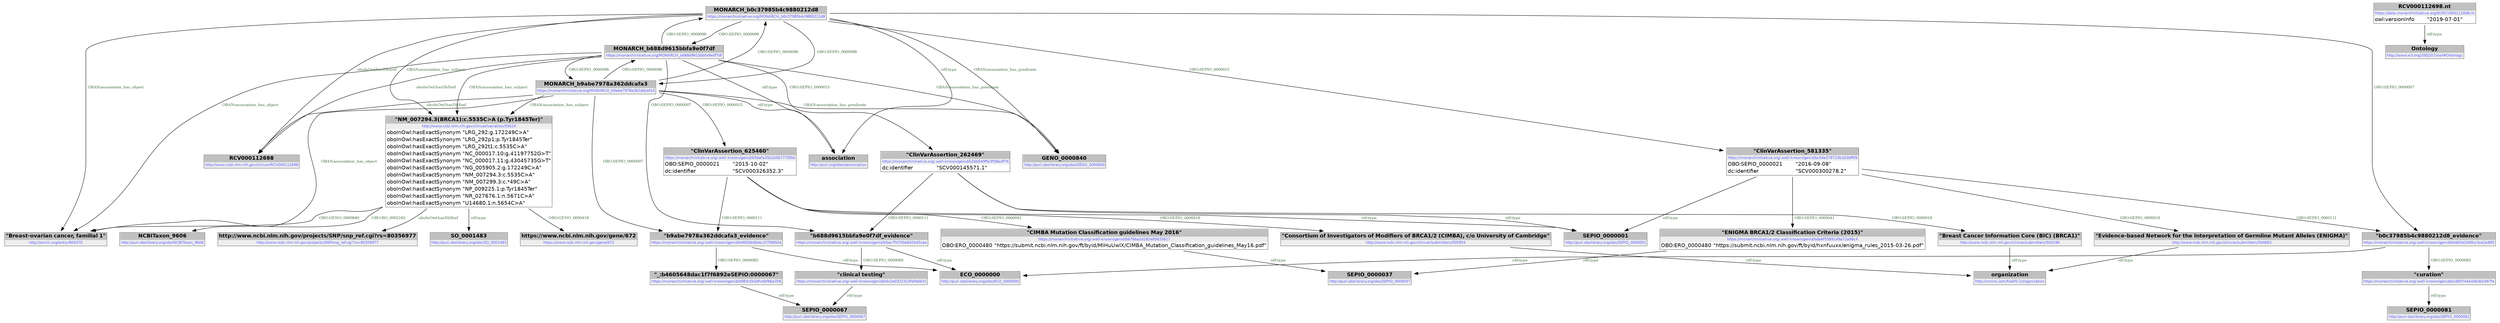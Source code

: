 digraph { 
 node [ fontname="DejaVu Sans" ] ; 
	node0 -> node1 [ color=BLACK, label=< <font point-size='10' color='#336633'>OBO:SEPIO_0000111</font> > ] ;
	node4 -> node5 [ color=BLACK, label=< <font point-size='10' color='#336633'>oboInOwl:hasDbXref</font> > ] ;
	node0 -> node7 [ color=BLACK, label=< <font point-size='10' color='#336633'>OBO:SEPIO_0000041</font> > ] ;
	node1 -> node6 [ color=BLACK, label=< <font point-size='10' color='#336633'>OBO:SEPIO_0000085</font> > ] ;
	node8 -> node9 [ color=BLACK, label=< <font point-size='10' color='#336633'>rdf:type</font> > ] ;
	node10 -> node11 [ color=BLACK, label=< <font point-size='10' color='#336633'>OBO:SEPIO_0000007</font> > ] ;
	node10 -> node5 [ color=BLACK, label=< <font point-size='10' color='#336633'>oboInOwl:hasDbXref</font> > ] ;
	node4 -> node13 [ color=BLACK, label=< <font point-size='10' color='#336633'>OBAN:association_has_predicate</font> > ] ;
	node15 -> node9 [ color=BLACK, label=< <font point-size='10' color='#336633'>rdf:type</font> > ] ;
	node10 -> node13 [ color=BLACK, label=< <font point-size='10' color='#336633'>OBAN:association_has_predicate</font> > ] ;
	node17 -> node5 [ color=BLACK, label=< <font point-size='10' color='#336633'>oboInOwl:hasDbXref</font> > ] ;
	node14 -> node18 [ color=BLACK, label=< <font point-size='10' color='#336633'>OBO:RO_0002162</font> > ] ;
	node4 -> node10 [ color=BLACK, label=< <font point-size='10' color='#336633'>OBO:SEPIO_0000098</font> > ] ;
	node12 -> node19 [ color=BLACK, label=< <font point-size='10' color='#336633'>rdf:type</font> > ] ;
	node10 -> node20 [ color=BLACK, label=< <font point-size='10' color='#336633'>OBO:SEPIO_0000015</font> > ] ;
	node4 -> node3 [ color=BLACK, label=< <font point-size='10' color='#336633'>OBO:SEPIO_0000007</font> > ] ;
	node6 -> node21 [ color=BLACK, label=< <font point-size='10' color='#336633'>rdf:type</font> > ] ;
	node20 -> node11 [ color=BLACK, label=< <font point-size='10' color='#336633'>OBO:SEPIO_0000111</font> > ] ;
	node17 -> node1 [ color=BLACK, label=< <font point-size='10' color='#336633'>OBO:SEPIO_0000007</font> > ] ;
	node14 -> node22 [ color=BLACK, label=< <font point-size='10' color='#336633'>OBO:GENO_0000840</font> > ] ;
	node0 -> node23 [ color=BLACK, label=< <font point-size='10' color='#336633'>rdf:type</font> > ] ;
	node11 -> node24 [ color=BLACK, label=< <font point-size='10' color='#336633'>OBO:SEPIO_0000085</font> > ] ;
	node0 -> node16 [ color=BLACK, label=< <font point-size='10' color='#336633'>OBO:SEPIO_0000018</font> > ] ;
	node1 -> node26 [ color=BLACK, label=< <font point-size='10' color='#336633'>rdf:type</font> > ] ;
	node24 -> node27 [ color=BLACK, label=< <font point-size='10' color='#336633'>rdf:type</font> > ] ;
	node10 -> node17 [ color=BLACK, label=< <font point-size='10' color='#336633'>OBO:SEPIO_0000098</font> > ] ;
	node17 -> node4 [ color=BLACK, label=< <font point-size='10' color='#336633'>OBO:SEPIO_0000098</font> > ] ;
	node17 -> node10 [ color=BLACK, label=< <font point-size='10' color='#336633'>OBO:SEPIO_0000098</font> > ] ;
	node20 -> node12 [ color=BLACK, label=< <font point-size='10' color='#336633'>OBO:SEPIO_0000041</font> > ] ;
	node4 -> node2 [ color=BLACK, label=< <font point-size='10' color='#336633'>OBO:SEPIO_0000015</font> > ] ;
	node3 -> node25 [ color=BLACK, label=< <font point-size='10' color='#336633'>OBO:SEPIO_0000085</font> > ] ;
	node28 -> node29 [ color=BLACK, label=< <font point-size='10' color='#336633'>rdf:type</font> > ] ;
	node25 -> node21 [ color=BLACK, label=< <font point-size='10' color='#336633'>rdf:type</font> > ] ;
	node10 -> node4 [ color=BLACK, label=< <font point-size='10' color='#336633'>OBO:SEPIO_0000098</font> > ] ;
	node14 -> node30 [ color=BLACK, label=< <font point-size='10' color='#336633'>oboInOwl:hasDbXref</font> > ] ;
	node14 -> node31 [ color=BLACK, label=< <font point-size='10' color='#336633'>rdf:type</font> > ] ;
	node17 -> node13 [ color=BLACK, label=< <font point-size='10' color='#336633'>OBAN:association_has_predicate</font> > ] ;
	node16 -> node9 [ color=BLACK, label=< <font point-size='10' color='#336633'>rdf:type</font> > ] ;
	node4 -> node17 [ color=BLACK, label=< <font point-size='10' color='#336633'>OBO:SEPIO_0000098</font> > ] ;
	node11 -> node26 [ color=BLACK, label=< <font point-size='10' color='#336633'>rdf:type</font> > ] ;
	node4 -> node22 [ color=BLACK, label=< <font point-size='10' color='#336633'>OBAN:association_has_object</font> > ] ;
	node17 -> node22 [ color=BLACK, label=< <font point-size='10' color='#336633'>OBAN:association_has_object</font> > ] ;
	node10 -> node14 [ color=BLACK, label=< <font point-size='10' color='#336633'>OBAN:association_has_subject</font> > ] ;
	node17 -> node32 [ color=BLACK, label=< <font point-size='10' color='#336633'>rdf:type</font> > ] ;
	node4 -> node14 [ color=BLACK, label=< <font point-size='10' color='#336633'>OBAN:association_has_subject</font> > ] ;
	node2 -> node3 [ color=BLACK, label=< <font point-size='10' color='#336633'>OBO:SEPIO_0000111</font> > ] ;
	node17 -> node14 [ color=BLACK, label=< <font point-size='10' color='#336633'>OBAN:association_has_subject</font> > ] ;
	node14 -> node33 [ color=BLACK, label=< <font point-size='10' color='#336633'>OBO:GENO_0000418</font> > ] ;
	node4 -> node32 [ color=BLACK, label=< <font point-size='10' color='#336633'>rdf:type</font> > ] ;
	node20 -> node8 [ color=BLACK, label=< <font point-size='10' color='#336633'>OBO:SEPIO_0000018</font> > ] ;
	node20 -> node23 [ color=BLACK, label=< <font point-size='10' color='#336633'>rdf:type</font> > ] ;
	node10 -> node22 [ color=BLACK, label=< <font point-size='10' color='#336633'>OBAN:association_has_object</font> > ] ;
	node2 -> node23 [ color=BLACK, label=< <font point-size='10' color='#336633'>rdf:type</font> > ] ;
	node7 -> node19 [ color=BLACK, label=< <font point-size='10' color='#336633'>rdf:type</font> > ] ;
	node10 -> node32 [ color=BLACK, label=< <font point-size='10' color='#336633'>rdf:type</font> > ] ;
	node17 -> node0 [ color=BLACK, label=< <font point-size='10' color='#336633'>OBO:SEPIO_0000015</font> > ] ;
	node2 -> node15 [ color=BLACK, label=< <font point-size='10' color='#336633'>OBO:SEPIO_0000018</font> > ] ;
	node3 -> node26 [ color=BLACK, label=< <font point-size='10' color='#336633'>rdf:type</font> > ] ;
# https://monarchinitiative.org/.well-known/genid/b56afa35b1b567770fbb node0
node0 [ shape=none, color=black label=< <table color='#666666' cellborder='0' cellspacing='0' border='1'><tr><td colspan='2' bgcolor='grey'><B>&quot;ClinVarAssertion_625460&quot;</B></td></tr><tr><td href='https://monarchinitiative.org/.well-known/genid/b56afa35b1b567770fbb' bgcolor='#eeeeee' colspan='2'><font point-size='10' color='#6666ff'>https://monarchinitiative.org/.well-known/genid/b56afa35b1b567770fbb</font></td></tr><tr><td align='left'>OBO:SEPIO_0000021</td><td align='left'>&quot;2015-10-02&quot;</td></tr><tr><td align='left'>dc:identifier</td><td align='left'>&quot;SCV000326352.3&quot;</td></tr></table> > ] 
# https://monarchinitiative.org/.well-known/genid/b4605648dac1f7f6892e node1
node1 [ shape=none, color=black label=< <table color='#666666' cellborder='0' cellspacing='0' border='1'><tr><td colspan='2' bgcolor='grey'><B>&quot;b9abe7978a362ddcafa3_evidence&quot;</B></td></tr><tr><td href='https://monarchinitiative.org/.well-known/genid/b4605648dac1f7f6892e' bgcolor='#eeeeee' colspan='2'><font point-size='10' color='#6666ff'>https://monarchinitiative.org/.well-known/genid/b4605648dac1f7f6892e</font></td></tr></table> > ] 
# https://monarchinitiative.org/.well-known/genid/b26b049ffa3f09ecff76 node2
node2 [ shape=none, color=black label=< <table color='#666666' cellborder='0' cellspacing='0' border='1'><tr><td colspan='2' bgcolor='grey'><B>&quot;ClinVarAssertion_262469&quot;</B></td></tr><tr><td href='https://monarchinitiative.org/.well-known/genid/b26b049ffa3f09ecff76' bgcolor='#eeeeee' colspan='2'><font point-size='10' color='#6666ff'>https://monarchinitiative.org/.well-known/genid/b26b049ffa3f09ecff76</font></td></tr><tr><td align='left'>dc:identifier</td><td align='left'>&quot;SCV000145571.1&quot;</td></tr></table> > ] 
# https://monarchinitiative.org/.well-known/genid/b5ac7f4700a842b45cea node3
node3 [ shape=none, color=black label=< <table color='#666666' cellborder='0' cellspacing='0' border='1'><tr><td colspan='2' bgcolor='grey'><B>&quot;b688d9615bbfa9e0f7df_evidence&quot;</B></td></tr><tr><td href='https://monarchinitiative.org/.well-known/genid/b5ac7f4700a842b45cea' bgcolor='#eeeeee' colspan='2'><font point-size='10' color='#6666ff'>https://monarchinitiative.org/.well-known/genid/b5ac7f4700a842b45cea</font></td></tr></table> > ] 
# https://monarchinitiative.org/MONARCH_b688d9615bbfa9e0f7df node4
node4 [ shape=none, color=black label=< <table color='#666666' cellborder='0' cellspacing='0' border='1'><tr><td colspan='2' bgcolor='grey'><B>MONARCH_b688d9615bbfa9e0f7df</B></td></tr><tr><td href='https://monarchinitiative.org/MONARCH_b688d9615bbfa9e0f7df' bgcolor='#eeeeee' colspan='2'><font point-size='10' color='#6666ff'>https://monarchinitiative.org/MONARCH_b688d9615bbfa9e0f7df</font></td></tr></table> > ] 
# http://www.ncbi.nlm.nih.gov/clinvar/RCV000112698 node5
node5 [ shape=none, color=black label=< <table color='#666666' cellborder='0' cellspacing='0' border='1'><tr><td colspan='2' bgcolor='grey'><B>RCV000112698</B></td></tr><tr><td href='http://www.ncbi.nlm.nih.gov/clinvar/RCV000112698' bgcolor='#eeeeee' colspan='2'><font point-size='10' color='#6666ff'>http://www.ncbi.nlm.nih.gov/clinvar/RCV000112698</font></td></tr></table> > ] 
# https://monarchinitiative.org/.well-known/genid/b983c5b3dfc4bf86a358 node6
node6 [ shape=none, color=black label=< <table color='#666666' cellborder='0' cellspacing='0' border='1'><tr><td colspan='2' bgcolor='grey'><B>&quot;_:b4605648dac1f7f6892eSEPIO:0000067&quot;</B></td></tr><tr><td href='https://monarchinitiative.org/.well-known/genid/b983c5b3dfc4bf86a358' bgcolor='#eeeeee' colspan='2'><font point-size='10' color='#6666ff'>https://monarchinitiative.org/.well-known/genid/b983c5b3dfc4bf86a358</font></td></tr></table> > ] 
# https://monarchinitiative.org/.well-known/genid/b6766a2d182e85633617 node7
node7 [ shape=none, color=black label=< <table color='#666666' cellborder='0' cellspacing='0' border='1'><tr><td colspan='2' bgcolor='grey'><B>&quot;CIMBA Mutation Classification guidelines May 2016&quot;</B></td></tr><tr><td href='https://monarchinitiative.org/.well-known/genid/b6766a2d182e85633617' bgcolor='#eeeeee' colspan='2'><font point-size='10' color='#6666ff'>https://monarchinitiative.org/.well-known/genid/b6766a2d182e85633617</font></td></tr><tr><td align='left'>OBO:ERO_0000480</td><td align='left'>&quot;https://submit.ncbi.nlm.nih.gov/ft/byid/MIHuUwlX/CIMBA_Mutation_Classification_guidelines_May16.pdf&quot;</td></tr></table> > ] 
# http://www.ncbi.nlm.nih.gov/clinvar/submitters/504863 node8
node8 [ shape=none, color=black label=< <table color='#666666' cellborder='0' cellspacing='0' border='1'><tr><td colspan='2' bgcolor='grey'><B>&quot;Evidence-based Network for the Interpretation of Germline Mutant Alleles (ENIGMA)&quot;</B></td></tr><tr><td href='http://www.ncbi.nlm.nih.gov/clinvar/submitters/504863' bgcolor='#eeeeee' colspan='2'><font point-size='10' color='#6666ff'>http://www.ncbi.nlm.nih.gov/clinvar/submitters/504863</font></td></tr></table> > ] 
# http://xmlns.com/foaf/0.1/organization node9
node9 [ shape=none, color=black label=< <table color='#666666' cellborder='0' cellspacing='0' border='1'><tr><td colspan='2' bgcolor='grey'><B>organization</B></td></tr><tr><td href='http://xmlns.com/foaf/0.1/organization' bgcolor='#eeeeee' colspan='2'><font point-size='10' color='#6666ff'>http://xmlns.com/foaf/0.1/organization</font></td></tr></table> > ] 
# https://monarchinitiative.org/MONARCH_b0c37985b4c9880212d8 node10
node10 [ shape=none, color=black label=< <table color='#666666' cellborder='0' cellspacing='0' border='1'><tr><td colspan='2' bgcolor='grey'><B>MONARCH_b0c37985b4c9880212d8</B></td></tr><tr><td href='https://monarchinitiative.org/MONARCH_b0c37985b4c9880212d8' bgcolor='#eeeeee' colspan='2'><font point-size='10' color='#6666ff'>https://monarchinitiative.org/MONARCH_b0c37985b4c9880212d8</font></td></tr></table> > ] 
# https://monarchinitiative.org/.well-known/genid/b0d65d10d0cc3ce2e885 node11
node11 [ shape=none, color=black label=< <table color='#666666' cellborder='0' cellspacing='0' border='1'><tr><td colspan='2' bgcolor='grey'><B>&quot;b0c37985b4c9880212d8_evidence&quot;</B></td></tr><tr><td href='https://monarchinitiative.org/.well-known/genid/b0d65d10d0cc3ce2e885' bgcolor='#eeeeee' colspan='2'><font point-size='10' color='#6666ff'>https://monarchinitiative.org/.well-known/genid/b0d65d10d0cc3ce2e885</font></td></tr></table> > ] 
# https://monarchinitiative.org/.well-known/genid/bda6f5589149a72a98c4 node12
node12 [ shape=none, color=black label=< <table color='#666666' cellborder='0' cellspacing='0' border='1'><tr><td colspan='2' bgcolor='grey'><B>&quot;ENIGMA BRCA1/2 Classification Criteria (2015)&quot;</B></td></tr><tr><td href='https://monarchinitiative.org/.well-known/genid/bda6f5589149a72a98c4' bgcolor='#eeeeee' colspan='2'><font point-size='10' color='#6666ff'>https://monarchinitiative.org/.well-known/genid/bda6f5589149a72a98c4</font></td></tr><tr><td align='left'>OBO:ERO_0000480</td><td align='left'>&quot;https://submit.ncbi.nlm.nih.gov/ft/byid/hxnfuuxx/enigma_rules_2015-03-26.pdf&quot;</td></tr></table> > ] 
# http://purl.obolibrary.org/obo/GENO_0000840 node13
node13 [ shape=none, color=black label=< <table color='#666666' cellborder='0' cellspacing='0' border='1'><tr><td colspan='2' bgcolor='grey'><B>GENO_0000840</B></td></tr><tr><td href='http://purl.obolibrary.org/obo/GENO_0000840' bgcolor='#eeeeee' colspan='2'><font point-size='10' color='#6666ff'>http://purl.obolibrary.org/obo/GENO_0000840</font></td></tr></table> > ] 
# http://www.ncbi.nlm.nih.gov/clinvar/variation/55619 node14
node14 [ shape=none, color=black label=< <table color='#666666' cellborder='0' cellspacing='0' border='1'><tr><td colspan='2' bgcolor='grey'><B>&quot;NM_007294.3(BRCA1):c.5535C&gt;A (p.Tyr1845Ter)&quot;</B></td></tr><tr><td href='http://www.ncbi.nlm.nih.gov/clinvar/variation/55619' bgcolor='#eeeeee' colspan='2'><font point-size='10' color='#6666ff'>http://www.ncbi.nlm.nih.gov/clinvar/variation/55619</font></td></tr><tr><td align='left'>oboInOwl:hasExactSynonym</td><td align='left'>&quot;LRG_292:g.172249C&gt;A&quot;</td></tr><tr><td align='left'>oboInOwl:hasExactSynonym</td><td align='left'>&quot;LRG_292p1:p.Tyr1845Ter&quot;</td></tr><tr><td align='left'>oboInOwl:hasExactSynonym</td><td align='left'>&quot;LRG_292t1:c.5535C&gt;A&quot;</td></tr><tr><td align='left'>oboInOwl:hasExactSynonym</td><td align='left'>&quot;NC_000017.10:g.41197752G&gt;T&quot;</td></tr><tr><td align='left'>oboInOwl:hasExactSynonym</td><td align='left'>&quot;NC_000017.11:g.43045735G&gt;T&quot;</td></tr><tr><td align='left'>oboInOwl:hasExactSynonym</td><td align='left'>&quot;NG_005905.2:g.172249C&gt;A&quot;</td></tr><tr><td align='left'>oboInOwl:hasExactSynonym</td><td align='left'>&quot;NM_007294.3:c.5535C&gt;A&quot;</td></tr><tr><td align='left'>oboInOwl:hasExactSynonym</td><td align='left'>&quot;NM_007299.3:c.*49C&gt;A&quot;</td></tr><tr><td align='left'>oboInOwl:hasExactSynonym</td><td align='left'>&quot;NP_009225.1:p.Tyr1845Ter&quot;</td></tr><tr><td align='left'>oboInOwl:hasExactSynonym</td><td align='left'>&quot;NR_027676.1:n.5671C&gt;A&quot;</td></tr><tr><td align='left'>oboInOwl:hasExactSynonym</td><td align='left'>&quot;U14680.1:n.5654C&gt;A&quot;</td></tr></table> > ] 
# http://www.ncbi.nlm.nih.gov/clinvar/submitters/504196 node15
node15 [ shape=none, color=black label=< <table color='#666666' cellborder='0' cellspacing='0' border='1'><tr><td colspan='2' bgcolor='grey'><B>&quot;Breast Cancer Information Core (BIC) (BRCA1)&quot;</B></td></tr><tr><td href='http://www.ncbi.nlm.nih.gov/clinvar/submitters/504196' bgcolor='#eeeeee' colspan='2'><font point-size='10' color='#6666ff'>http://www.ncbi.nlm.nih.gov/clinvar/submitters/504196</font></td></tr></table> > ] 
# http://www.ncbi.nlm.nih.gov/clinvar/submitters/505954 node16
node16 [ shape=none, color=black label=< <table color='#666666' cellborder='0' cellspacing='0' border='1'><tr><td colspan='2' bgcolor='grey'><B>&quot;Consortium of Investigators of Modifiers of BRCA1/2 (CIMBA), c/o University of Cambridge&quot;</B></td></tr><tr><td href='http://www.ncbi.nlm.nih.gov/clinvar/submitters/505954' bgcolor='#eeeeee' colspan='2'><font point-size='10' color='#6666ff'>http://www.ncbi.nlm.nih.gov/clinvar/submitters/505954</font></td></tr></table> > ] 
# https://monarchinitiative.org/MONARCH_b9abe7978a362ddcafa3 node17
node17 [ shape=none, color=black label=< <table color='#666666' cellborder='0' cellspacing='0' border='1'><tr><td colspan='2' bgcolor='grey'><B>MONARCH_b9abe7978a362ddcafa3</B></td></tr><tr><td href='https://monarchinitiative.org/MONARCH_b9abe7978a362ddcafa3' bgcolor='#eeeeee' colspan='2'><font point-size='10' color='#6666ff'>https://monarchinitiative.org/MONARCH_b9abe7978a362ddcafa3</font></td></tr></table> > ] 
# http://purl.obolibrary.org/obo/NCBITaxon_9606 node18
node18 [ shape=none, color=black label=< <table color='#666666' cellborder='0' cellspacing='0' border='1'><tr><td colspan='2' bgcolor='grey'><B>NCBITaxon_9606</B></td></tr><tr><td href='http://purl.obolibrary.org/obo/NCBITaxon_9606' bgcolor='#eeeeee' colspan='2'><font point-size='10' color='#6666ff'>http://purl.obolibrary.org/obo/NCBITaxon_9606</font></td></tr></table> > ] 
# http://purl.obolibrary.org/obo/SEPIO_0000037 node19
node19 [ shape=none, color=black label=< <table color='#666666' cellborder='0' cellspacing='0' border='1'><tr><td colspan='2' bgcolor='grey'><B>SEPIO_0000037</B></td></tr><tr><td href='http://purl.obolibrary.org/obo/SEPIO_0000037' bgcolor='#eeeeee' colspan='2'><font point-size='10' color='#6666ff'>http://purl.obolibrary.org/obo/SEPIO_0000037</font></td></tr></table> > ] 
# https://monarchinitiative.org/.well-known/genid/bc54e378723b163bff09 node20
node20 [ shape=none, color=black label=< <table color='#666666' cellborder='0' cellspacing='0' border='1'><tr><td colspan='2' bgcolor='grey'><B>&quot;ClinVarAssertion_581335&quot;</B></td></tr><tr><td href='https://monarchinitiative.org/.well-known/genid/bc54e378723b163bff09' bgcolor='#eeeeee' colspan='2'><font point-size='10' color='#6666ff'>https://monarchinitiative.org/.well-known/genid/bc54e378723b163bff09</font></td></tr><tr><td align='left'>OBO:SEPIO_0000021</td><td align='left'>&quot;2016-09-08&quot;</td></tr><tr><td align='left'>dc:identifier</td><td align='left'>&quot;SCV000300278.2&quot;</td></tr></table> > ] 
# http://purl.obolibrary.org/obo/SEPIO_0000067 node21
node21 [ shape=none, color=black label=< <table color='#666666' cellborder='0' cellspacing='0' border='1'><tr><td colspan='2' bgcolor='grey'><B>SEPIO_0000067</B></td></tr><tr><td href='http://purl.obolibrary.org/obo/SEPIO_0000067' bgcolor='#eeeeee' colspan='2'><font point-size='10' color='#6666ff'>http://purl.obolibrary.org/obo/SEPIO_0000067</font></td></tr></table> > ] 
# http://omim.org/entry/604370 node22
node22 [ shape=none, color=black label=< <table color='#666666' cellborder='0' cellspacing='0' border='1'><tr><td colspan='2' bgcolor='grey'><B>&quot;Breast-ovarian cancer, familial 1&quot;</B></td></tr><tr><td href='http://omim.org/entry/604370' bgcolor='#eeeeee' colspan='2'><font point-size='10' color='#6666ff'>http://omim.org/entry/604370</font></td></tr></table> > ] 
# http://purl.obolibrary.org/obo/SEPIO_0000001 node23
node23 [ shape=none, color=black label=< <table color='#666666' cellborder='0' cellspacing='0' border='1'><tr><td colspan='2' bgcolor='grey'><B>SEPIO_0000001</B></td></tr><tr><td href='http://purl.obolibrary.org/obo/SEPIO_0000001' bgcolor='#eeeeee' colspan='2'><font point-size='10' color='#6666ff'>http://purl.obolibrary.org/obo/SEPIO_0000001</font></td></tr></table> > ] 
# https://monarchinitiative.org/.well-known/genid/b1d69744e34b3b2497fe node24
node24 [ shape=none, color=black label=< <table color='#666666' cellborder='0' cellspacing='0' border='1'><tr><td colspan='2' bgcolor='grey'><B>&quot;curation&quot;</B></td></tr><tr><td href='https://monarchinitiative.org/.well-known/genid/b1d69744e34b3b2497fe' bgcolor='#eeeeee' colspan='2'><font point-size='10' color='#6666ff'>https://monarchinitiative.org/.well-known/genid/b1d69744e34b3b2497fe</font></td></tr></table> > ] 
# https://monarchinitiative.org/.well-known/genid/b4c2e0322314fefb6631 node25
node25 [ shape=none, color=black label=< <table color='#666666' cellborder='0' cellspacing='0' border='1'><tr><td colspan='2' bgcolor='grey'><B>&quot;clinical testing&quot;</B></td></tr><tr><td href='https://monarchinitiative.org/.well-known/genid/b4c2e0322314fefb6631' bgcolor='#eeeeee' colspan='2'><font point-size='10' color='#6666ff'>https://monarchinitiative.org/.well-known/genid/b4c2e0322314fefb6631</font></td></tr></table> > ] 
# http://purl.obolibrary.org/obo/ECO_0000000 node26
node26 [ shape=none, color=black label=< <table color='#666666' cellborder='0' cellspacing='0' border='1'><tr><td colspan='2' bgcolor='grey'><B>ECO_0000000</B></td></tr><tr><td href='http://purl.obolibrary.org/obo/ECO_0000000' bgcolor='#eeeeee' colspan='2'><font point-size='10' color='#6666ff'>http://purl.obolibrary.org/obo/ECO_0000000</font></td></tr></table> > ] 
# http://purl.obolibrary.org/obo/SEPIO_0000081 node27
node27 [ shape=none, color=black label=< <table color='#666666' cellborder='0' cellspacing='0' border='1'><tr><td colspan='2' bgcolor='grey'><B>SEPIO_0000081</B></td></tr><tr><td href='http://purl.obolibrary.org/obo/SEPIO_0000081' bgcolor='#eeeeee' colspan='2'><font point-size='10' color='#6666ff'>http://purl.obolibrary.org/obo/SEPIO_0000081</font></td></tr></table> > ] 
# https://data.monarchinitiative.org/ttl/RCV000112698.nt node28
node28 [ shape=none, color=black label=< <table color='#666666' cellborder='0' cellspacing='0' border='1'><tr><td colspan='2' bgcolor='grey'><B>RCV000112698.nt</B></td></tr><tr><td href='https://data.monarchinitiative.org/ttl/RCV000112698.nt' bgcolor='#eeeeee' colspan='2'><font point-size='10' color='#6666ff'>https://data.monarchinitiative.org/ttl/RCV000112698.nt</font></td></tr><tr><td align='left'>owl:versionInfo</td><td align='left'>&quot;2019-07-01&quot;</td></tr></table> > ] 
# http://www.w3.org/2002/07/owl#Ontology node29
node29 [ shape=none, color=black label=< <table color='#666666' cellborder='0' cellspacing='0' border='1'><tr><td colspan='2' bgcolor='grey'><B>Ontology</B></td></tr><tr><td href='http://www.w3.org/2002/07/owl#Ontology' bgcolor='#eeeeee' colspan='2'><font point-size='10' color='#6666ff'>http://www.w3.org/2002/07/owl#Ontology</font></td></tr></table> > ] 
# http://www.ncbi.nlm.nih.gov/projects/SNP/snp_ref.cgi?rs=80356977 node30
node30 [ shape=none, color=black label=< <table color='#666666' cellborder='0' cellspacing='0' border='1'><tr><td colspan='2' bgcolor='grey'><B>http://www.ncbi.nlm.nih.gov/projects/SNP/snp_ref.cgi?rs=80356977</B></td></tr><tr><td href='http://www.ncbi.nlm.nih.gov/projects/SNP/snp_ref.cgi?rs=80356977' bgcolor='#eeeeee' colspan='2'><font point-size='10' color='#6666ff'>http://www.ncbi.nlm.nih.gov/projects/SNP/snp_ref.cgi?rs=80356977</font></td></tr></table> > ] 
# http://purl.obolibrary.org/obo/SO_0001483 node31
node31 [ shape=none, color=black label=< <table color='#666666' cellborder='0' cellspacing='0' border='1'><tr><td colspan='2' bgcolor='grey'><B>SO_0001483</B></td></tr><tr><td href='http://purl.obolibrary.org/obo/SO_0001483' bgcolor='#eeeeee' colspan='2'><font point-size='10' color='#6666ff'>http://purl.obolibrary.org/obo/SO_0001483</font></td></tr></table> > ] 
# http://purl.org/oban/association node32
node32 [ shape=none, color=black label=< <table color='#666666' cellborder='0' cellspacing='0' border='1'><tr><td colspan='2' bgcolor='grey'><B>association</B></td></tr><tr><td href='http://purl.org/oban/association' bgcolor='#eeeeee' colspan='2'><font point-size='10' color='#6666ff'>http://purl.org/oban/association</font></td></tr></table> > ] 
# https://www.ncbi.nlm.nih.gov/gene/672 node33
node33 [ shape=none, color=black label=< <table color='#666666' cellborder='0' cellspacing='0' border='1'><tr><td colspan='2' bgcolor='grey'><B>https://www.ncbi.nlm.nih.gov/gene/672</B></td></tr><tr><td href='https://www.ncbi.nlm.nih.gov/gene/672' bgcolor='#eeeeee' colspan='2'><font point-size='10' color='#6666ff'>https://www.ncbi.nlm.nih.gov/gene/672</font></td></tr></table> > ] 
}
